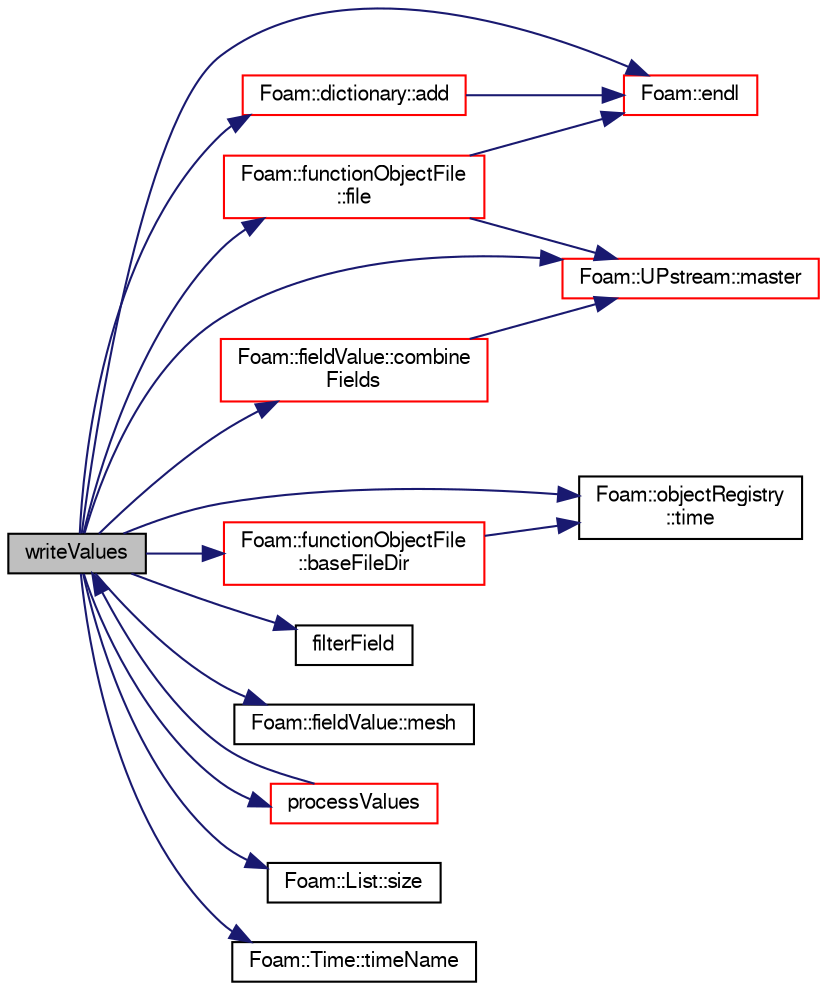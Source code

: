 digraph "writeValues"
{
  bgcolor="transparent";
  edge [fontname="FreeSans",fontsize="10",labelfontname="FreeSans",labelfontsize="10"];
  node [fontname="FreeSans",fontsize="10",shape=record];
  rankdir="LR";
  Node1275 [label="writeValues",height=0.2,width=0.4,color="black", fillcolor="grey75", style="filled", fontcolor="black"];
  Node1275 -> Node1276 [color="midnightblue",fontsize="10",style="solid",fontname="FreeSans"];
  Node1276 [label="Foam::dictionary::add",height=0.2,width=0.4,color="red",URL="$a26014.html#ac2ddcab42322c8d8af5e5830ab4d431b",tooltip="Add a new entry. "];
  Node1276 -> Node1279 [color="midnightblue",fontsize="10",style="solid",fontname="FreeSans"];
  Node1279 [label="Foam::endl",height=0.2,width=0.4,color="red",URL="$a21124.html#a2db8fe02a0d3909e9351bb4275b23ce4",tooltip="Add newline and flush stream. "];
  Node1275 -> Node1319 [color="midnightblue",fontsize="10",style="solid",fontname="FreeSans"];
  Node1319 [label="Foam::functionObjectFile\l::baseFileDir",height=0.2,width=0.4,color="red",URL="$a26122.html#a1af3f7eab05afefbe183df0b5b0c1b20",tooltip="Return the base directory for output. "];
  Node1319 -> Node1326 [color="midnightblue",fontsize="10",style="solid",fontname="FreeSans"];
  Node1326 [label="Foam::objectRegistry\l::time",height=0.2,width=0.4,color="black",URL="$a26326.html#a0d94096809fe3376b29a2a29ca11bb18",tooltip="Return time. "];
  Node1275 -> Node1327 [color="midnightblue",fontsize="10",style="solid",fontname="FreeSans"];
  Node1327 [label="Foam::fieldValue::combine\lFields",height=0.2,width=0.4,color="red",URL="$a28730.html#ae9e87db5645f020a41378fc7fcd9b8bd",tooltip="Combine fields from all processor domains into single field. "];
  Node1327 -> Node1339 [color="midnightblue",fontsize="10",style="solid",fontname="FreeSans"];
  Node1339 [label="Foam::UPstream::master",height=0.2,width=0.4,color="red",URL="$a26270.html#a36af549940a0aae3733774649594489f",tooltip="Am I the master process. "];
  Node1275 -> Node1279 [color="midnightblue",fontsize="10",style="solid",fontname="FreeSans"];
  Node1275 -> Node1341 [color="midnightblue",fontsize="10",style="solid",fontname="FreeSans"];
  Node1341 [label="Foam::functionObjectFile\l::file",height=0.2,width=0.4,color="red",URL="$a26122.html#aa14822a6edd4ec6d642d61132850f2b4",tooltip="Return access to the file (if only 1) "];
  Node1341 -> Node1279 [color="midnightblue",fontsize="10",style="solid",fontname="FreeSans"];
  Node1341 -> Node1339 [color="midnightblue",fontsize="10",style="solid",fontname="FreeSans"];
  Node1275 -> Node1342 [color="midnightblue",fontsize="10",style="solid",fontname="FreeSans"];
  Node1342 [label="filterField",height=0.2,width=0.4,color="black",URL="$a28726.html#a08bca434223e89ba9da9dfc1032e5f5a",tooltip="Filter a surface field according to faceIds. "];
  Node1275 -> Node1339 [color="midnightblue",fontsize="10",style="solid",fontname="FreeSans"];
  Node1275 -> Node1343 [color="midnightblue",fontsize="10",style="solid",fontname="FreeSans"];
  Node1343 [label="Foam::fieldValue::mesh",height=0.2,width=0.4,color="black",URL="$a28730.html#acb31d92d519d673eae6328d85d16fa52",tooltip="Helper function to return the reference to the mesh. "];
  Node1275 -> Node1344 [color="midnightblue",fontsize="10",style="solid",fontname="FreeSans"];
  Node1344 [label="processValues",height=0.2,width=0.4,color="red",URL="$a28726.html#ad36e3e5a110436c5fc8211ae6e209b75",tooltip="Apply the &#39;operation&#39; to the values. Wrapper around. "];
  Node1344 -> Node1275 [color="midnightblue",fontsize="10",style="solid",fontname="FreeSans"];
  Node1275 -> Node1336 [color="midnightblue",fontsize="10",style="solid",fontname="FreeSans"];
  Node1336 [label="Foam::List::size",height=0.2,width=0.4,color="black",URL="$a25694.html#a8a5f6fa29bd4b500caf186f60245b384",tooltip="Override size to be inconsistent with allocated storage. "];
  Node1275 -> Node1326 [color="midnightblue",fontsize="10",style="solid",fontname="FreeSans"];
  Node1275 -> Node1366 [color="midnightblue",fontsize="10",style="solid",fontname="FreeSans"];
  Node1366 [label="Foam::Time::timeName",height=0.2,width=0.4,color="black",URL="$a26350.html#ad9d86fef6eca18797c786726cf925179",tooltip="Return time name of given scalar time. "];
}
